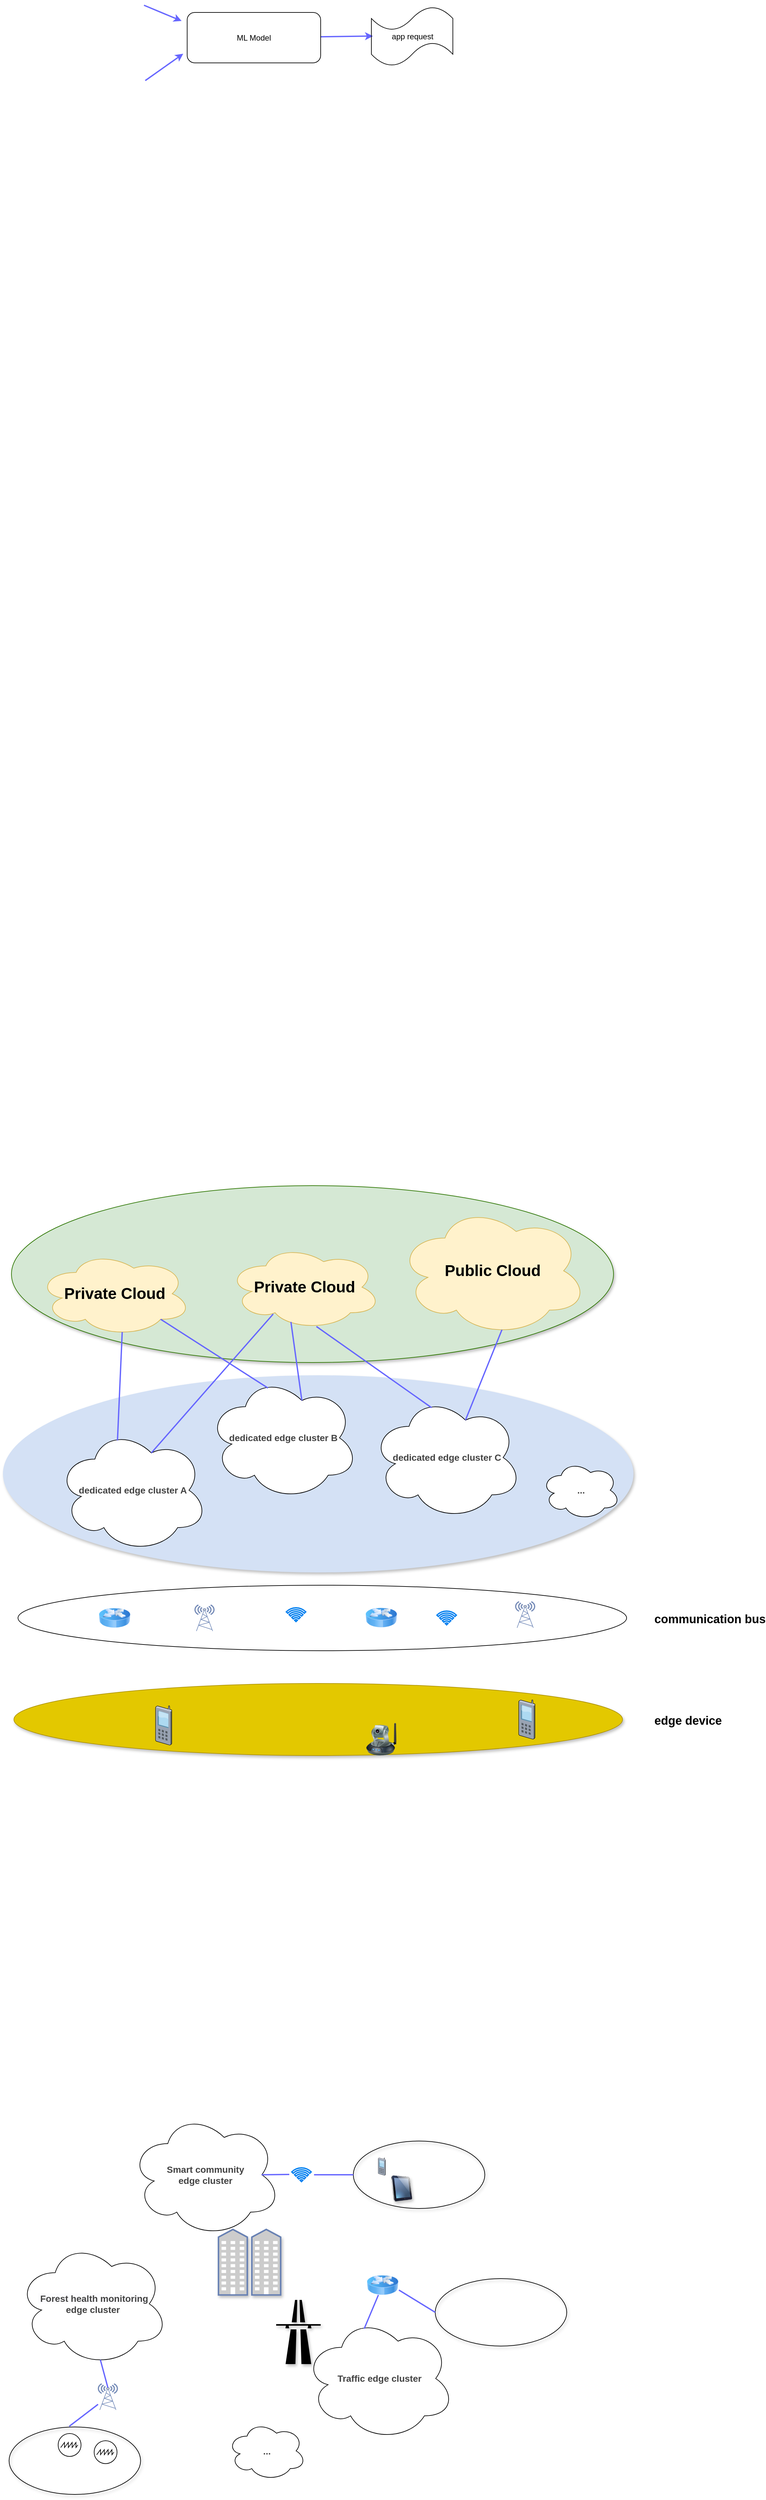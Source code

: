 <mxfile version="12.4.9" type="github">
  <diagram id="ggnpdaRKlYyGPWBdo7Kn" name="Page-1">
    <mxGraphModel dx="1482" dy="986" grid="0" gridSize="10" guides="1" tooltips="1" connect="1" arrows="1" fold="1" page="1" pageScale="1" pageWidth="2339" pageHeight="3300" math="0" shadow="0">
      <root>
        <mxCell id="0"/>
        <mxCell id="1" parent="0"/>
        <mxCell id="Am0BHRrdn-XoFu_V9a6s-13" value="" style="ellipse;whiteSpace=wrap;html=1;fillColor=#D4E1F5;strokeColor=#D4E1F5;fontColor=#ffffff;shadow=1;" vertex="1" parent="1">
          <mxGeometry x="174" y="2234" width="962.5" height="300" as="geometry"/>
        </mxCell>
        <mxCell id="Am0BHRrdn-XoFu_V9a6s-12" value="" style="ellipse;whiteSpace=wrap;html=1;fillColor=#D5E8D4;strokeColor=#2D7600;fontColor=#ffffff;shadow=1;" vertex="1" parent="1">
          <mxGeometry x="186.5" y="1944" width="920" height="270" as="geometry"/>
        </mxCell>
        <mxCell id="Am0BHRrdn-XoFu_V9a6s-2" value="&lt;span style=&quot;white-space: normal ; color: rgb(67 , 67 , 67) ; font-family: &amp;#34;arial&amp;#34; , sans-serif ; font-size: 14px ; text-align: left ; background-color: rgb(255 , 255 , 255)&quot;&gt;&lt;b&gt;dedicated edge cluster C&lt;/b&gt;&lt;/span&gt;" style="ellipse;shape=cloud;whiteSpace=wrap;html=1;" vertex="1" parent="1">
          <mxGeometry x="736.5" y="2264" width="230" height="190" as="geometry"/>
        </mxCell>
        <mxCell id="Am0BHRrdn-XoFu_V9a6s-6" value="&lt;span style=&quot;white-space: normal ; color: rgb(67 , 67 , 67) ; font-family: &amp;#34;arial&amp;#34; , sans-serif ; font-size: 14px ; text-align: left ; background-color: rgb(255 , 255 , 255)&quot;&gt;&lt;b&gt;...&lt;/b&gt;&lt;/span&gt;" style="ellipse;shape=cloud;whiteSpace=wrap;html=1;" vertex="1" parent="1">
          <mxGeometry x="996.5" y="2364" width="120" height="90" as="geometry"/>
        </mxCell>
        <mxCell id="Am0BHRrdn-XoFu_V9a6s-7" value="&lt;span style=&quot;white-space: normal ; color: rgb(67 , 67 , 67) ; font-family: &amp;#34;arial&amp;#34; , sans-serif ; font-size: 14px ; text-align: left ; background-color: rgb(255 , 255 , 255)&quot;&gt;&lt;b&gt;dedicated edge cluster B&lt;/b&gt;&lt;/span&gt;" style="ellipse;shape=cloud;whiteSpace=wrap;html=1;" vertex="1" parent="1">
          <mxGeometry x="486.5" y="2234" width="230" height="190" as="geometry"/>
        </mxCell>
        <mxCell id="Am0BHRrdn-XoFu_V9a6s-8" value="&lt;span style=&quot;white-space: normal ; color: rgb(67 , 67 , 67) ; font-family: &amp;#34;arial&amp;#34; , sans-serif ; font-size: 14px ; text-align: left ; background-color: rgb(255 , 255 , 255)&quot;&gt;&lt;b&gt;dedicated edge cluster A&lt;/b&gt;&lt;/span&gt;" style="ellipse;shape=cloud;whiteSpace=wrap;html=1;" vertex="1" parent="1">
          <mxGeometry x="256.5" y="2314" width="230" height="190" as="geometry"/>
        </mxCell>
        <mxCell id="Am0BHRrdn-XoFu_V9a6s-9" value="&lt;b&gt;&lt;font style=&quot;font-size: 24px&quot;&gt;Private Cloud&lt;/font&gt;&lt;/b&gt;" style="ellipse;shape=cloud;whiteSpace=wrap;html=1;fillColor=#fff2cc;strokeColor=#d6b656;" vertex="1" parent="1">
          <mxGeometry x="226.5" y="2044" width="235" height="130" as="geometry"/>
        </mxCell>
        <mxCell id="Am0BHRrdn-XoFu_V9a6s-10" value="&lt;b&gt;&lt;font style=&quot;font-size: 24px&quot;&gt;Private &lt;/font&gt;&lt;/b&gt;&lt;b&gt;&lt;font style=&quot;font-size: 24px&quot;&gt;Cloud&lt;/font&gt;&lt;/b&gt;" style="ellipse;shape=cloud;whiteSpace=wrap;html=1;fillColor=#fff2cc;strokeColor=#d6b656;" vertex="1" parent="1">
          <mxGeometry x="516.5" y="2034" width="235" height="130" as="geometry"/>
        </mxCell>
        <mxCell id="Am0BHRrdn-XoFu_V9a6s-11" value="&lt;b&gt;&lt;font style=&quot;font-size: 24px&quot;&gt;Public Cloud&lt;/font&gt;&lt;/b&gt;" style="ellipse;shape=cloud;whiteSpace=wrap;html=1;fillColor=#fff2cc;strokeColor=#d6b656;" vertex="1" parent="1">
          <mxGeometry x="776.5" y="1974" width="290" height="200" as="geometry"/>
        </mxCell>
        <mxCell id="Am0BHRrdn-XoFu_V9a6s-14" value="" style="endArrow=none;html=1;exitX=0.4;exitY=0.1;exitDx=0;exitDy=0;exitPerimeter=0;entryX=0.55;entryY=0.95;entryDx=0;entryDy=0;entryPerimeter=0;strokeWidth=2;strokeColor=#6666FF;" edge="1" parent="1" source="Am0BHRrdn-XoFu_V9a6s-8" target="Am0BHRrdn-XoFu_V9a6s-9">
          <mxGeometry width="50" height="50" relative="1" as="geometry">
            <mxPoint x="176.5" y="2674" as="sourcePoint"/>
            <mxPoint x="226.5" y="2624" as="targetPoint"/>
          </mxGeometry>
        </mxCell>
        <mxCell id="Am0BHRrdn-XoFu_V9a6s-15" value="" style="endArrow=none;html=1;exitX=0.4;exitY=0.1;exitDx=0;exitDy=0;exitPerimeter=0;entryX=0.8;entryY=0.8;entryDx=0;entryDy=0;entryPerimeter=0;strokeWidth=2;strokeColor=#6666FF;" edge="1" parent="1" source="Am0BHRrdn-XoFu_V9a6s-7" target="Am0BHRrdn-XoFu_V9a6s-9">
          <mxGeometry width="50" height="50" relative="1" as="geometry">
            <mxPoint x="353.9" y="2354.02" as="sourcePoint"/>
            <mxPoint x="365.75" y="2177.5" as="targetPoint"/>
          </mxGeometry>
        </mxCell>
        <mxCell id="Am0BHRrdn-XoFu_V9a6s-16" value="" style="endArrow=none;html=1;exitX=0.4;exitY=0.1;exitDx=0;exitDy=0;exitPerimeter=0;entryX=0.8;entryY=0.8;entryDx=0;entryDy=0;entryPerimeter=0;strokeWidth=2;strokeColor=#6666FF;" edge="1" parent="1" source="Am0BHRrdn-XoFu_V9a6s-2">
          <mxGeometry width="50" height="50" relative="1" as="geometry">
            <mxPoint x="816.5" y="2264" as="sourcePoint"/>
            <mxPoint x="652.5" y="2159" as="targetPoint"/>
          </mxGeometry>
        </mxCell>
        <mxCell id="Am0BHRrdn-XoFu_V9a6s-17" value="" style="endArrow=none;html=1;exitX=0.625;exitY=0.2;exitDx=0;exitDy=0;exitPerimeter=0;entryX=0.8;entryY=0.8;entryDx=0;entryDy=0;entryPerimeter=0;strokeWidth=2;strokeColor=#6666FF;" edge="1" parent="1" source="Am0BHRrdn-XoFu_V9a6s-8">
          <mxGeometry width="50" height="50" relative="1" as="geometry">
            <mxPoint x="762.5" y="2264" as="sourcePoint"/>
            <mxPoint x="586.5" y="2140" as="targetPoint"/>
          </mxGeometry>
        </mxCell>
        <mxCell id="Am0BHRrdn-XoFu_V9a6s-18" value="" style="endArrow=none;html=1;exitX=0.625;exitY=0.2;exitDx=0;exitDy=0;exitPerimeter=0;strokeWidth=2;strokeColor=#6666FF;entryX=0.413;entryY=0.908;entryDx=0;entryDy=0;entryPerimeter=0;" edge="1" parent="1" source="Am0BHRrdn-XoFu_V9a6s-7" target="Am0BHRrdn-XoFu_V9a6s-10">
          <mxGeometry width="50" height="50" relative="1" as="geometry">
            <mxPoint x="838.5" y="2293" as="sourcePoint"/>
            <mxPoint x="662.5" y="2169" as="targetPoint"/>
          </mxGeometry>
        </mxCell>
        <mxCell id="Am0BHRrdn-XoFu_V9a6s-19" value="" style="endArrow=none;html=1;exitX=0.625;exitY=0.2;exitDx=0;exitDy=0;exitPerimeter=0;entryX=0.55;entryY=0.95;entryDx=0;entryDy=0;entryPerimeter=0;strokeWidth=2;strokeColor=#6666FF;" edge="1" parent="1" source="Am0BHRrdn-XoFu_V9a6s-2" target="Am0BHRrdn-XoFu_V9a6s-11">
          <mxGeometry width="50" height="50" relative="1" as="geometry">
            <mxPoint x="838.5" y="2293" as="sourcePoint"/>
            <mxPoint x="662.5" y="2169" as="targetPoint"/>
          </mxGeometry>
        </mxCell>
        <mxCell id="Am0BHRrdn-XoFu_V9a6s-20" value="" style="ellipse;whiteSpace=wrap;html=1;shadow=0;strokeColor=#000000;fillColor=none;" vertex="1" parent="1">
          <mxGeometry x="196.5" y="2554" width="930" height="100" as="geometry"/>
        </mxCell>
        <mxCell id="Am0BHRrdn-XoFu_V9a6s-26" value="" style="html=1;verticalLabelPosition=bottom;align=center;labelBackgroundColor=#ffffff;verticalAlign=top;strokeWidth=2;strokeColor=#0080F0;shadow=0;dashed=0;shape=mxgraph.ios7.icons.wifi;pointerEvents=1;fillColor=none;" vertex="1" parent="1">
          <mxGeometry x="836.65" y="2593.5" width="29.7" height="21" as="geometry"/>
        </mxCell>
        <mxCell id="Am0BHRrdn-XoFu_V9a6s-27" value="" style="html=1;verticalLabelPosition=bottom;align=center;labelBackgroundColor=#ffffff;verticalAlign=top;strokeWidth=2;strokeColor=#0080F0;shadow=0;dashed=0;shape=mxgraph.ios7.icons.wifi;pointerEvents=1;fillColor=none;" vertex="1" parent="1">
          <mxGeometry x="606.5" y="2588.5" width="29.7" height="21" as="geometry"/>
        </mxCell>
        <mxCell id="Am0BHRrdn-XoFu_V9a6s-28" value="" style="image;html=1;labelBackgroundColor=#ffffff;image=img/lib/clip_art/networking/Router_Icon_128x128.png;shadow=0;strokeColor=#000000;fillColor=none;" vertex="1" parent="1">
          <mxGeometry x="319" y="2589" width="50" height="30" as="geometry"/>
        </mxCell>
        <mxCell id="Am0BHRrdn-XoFu_V9a6s-29" value="" style="image;html=1;labelBackgroundColor=#ffffff;image=img/lib/clip_art/networking/Router_Icon_128x128.png;shadow=0;strokeColor=#000000;fillColor=none;" vertex="1" parent="1">
          <mxGeometry x="726.5" y="2588.5" width="50" height="30" as="geometry"/>
        </mxCell>
        <mxCell id="Am0BHRrdn-XoFu_V9a6s-32" value="" style="fontColor=#0066CC;verticalAlign=top;verticalLabelPosition=bottom;labelPosition=center;align=center;html=1;outlineConnect=0;fillColor=#CCCCCC;strokeColor=#6881B3;gradientColor=none;gradientDirection=north;strokeWidth=2;shape=mxgraph.networks.radio_tower;shadow=0;" vertex="1" parent="1">
          <mxGeometry x="466.5" y="2584" width="30" height="40" as="geometry"/>
        </mxCell>
        <mxCell id="Am0BHRrdn-XoFu_V9a6s-33" value="" style="fontColor=#0066CC;verticalAlign=top;verticalLabelPosition=bottom;labelPosition=center;align=center;html=1;outlineConnect=0;fillColor=#CCCCCC;strokeColor=#6881B3;gradientColor=none;gradientDirection=north;strokeWidth=2;shape=mxgraph.networks.radio_tower;shadow=0;" vertex="1" parent="1">
          <mxGeometry x="956.5" y="2579" width="30" height="40" as="geometry"/>
        </mxCell>
        <mxCell id="Am0BHRrdn-XoFu_V9a6s-34" value="" style="ellipse;whiteSpace=wrap;html=1;shadow=1;strokeColor=#B09500;fillColor=#e3c800;fontColor=#ffffff;" vertex="1" parent="1">
          <mxGeometry x="190.25" y="2704" width="930" height="110" as="geometry"/>
        </mxCell>
        <mxCell id="Am0BHRrdn-XoFu_V9a6s-35" value="" style="shape=image;html=1;verticalAlign=top;verticalLabelPosition=bottom;labelBackgroundColor=#ffffff;imageAspect=0;aspect=fixed;image=https://cdn0.iconfinder.com/data/icons/isometric-city-basic-transport/480/car-front-02-128.png;shadow=0;strokeColor=#000000;fillColor=none;" vertex="1" parent="1">
          <mxGeometry x="326.5" y="2729" width="60" height="60" as="geometry"/>
        </mxCell>
        <mxCell id="Am0BHRrdn-XoFu_V9a6s-36" value="" style="shape=image;html=1;verticalAlign=top;verticalLabelPosition=bottom;labelBackgroundColor=#ffffff;imageAspect=0;aspect=fixed;image=https://cdn0.iconfinder.com/data/icons/isometric-city-basic-transport/480/car-front-02-128.png;shadow=0;strokeColor=#000000;fillColor=none;" vertex="1" parent="1">
          <mxGeometry x="876.5" y="2729" width="60" height="60" as="geometry"/>
        </mxCell>
        <mxCell id="Am0BHRrdn-XoFu_V9a6s-37" value="" style="shape=image;html=1;verticalAlign=top;verticalLabelPosition=bottom;labelBackgroundColor=#ffffff;imageAspect=0;aspect=fixed;image=https://cdn2.iconfinder.com/data/icons/japan-flat-2/340/travel_train_japan_transportation_transport_speed_fast-128.png;shadow=0;strokeColor=#000000;fillColor=none;" vertex="1" parent="1">
          <mxGeometry x="796.5" y="2714" width="50" height="50" as="geometry"/>
        </mxCell>
        <mxCell id="Am0BHRrdn-XoFu_V9a6s-38" value="" style="shape=image;html=1;verticalAlign=top;verticalLabelPosition=bottom;labelBackgroundColor=#ffffff;imageAspect=0;aspect=fixed;image=https://cdn2.iconfinder.com/data/icons/japan-flat-2/340/travel_train_japan_transportation_transport_speed_fast-128.png;shadow=0;strokeColor=#000000;fillColor=none;" vertex="1" parent="1">
          <mxGeometry x="446.5" y="2714" width="50" height="50" as="geometry"/>
        </mxCell>
        <mxCell id="Am0BHRrdn-XoFu_V9a6s-40" value="" style="image;html=1;labelBackgroundColor=#ffffff;image=img/lib/clip_art/networking/Ip_Camera_128x128.png;shadow=0;strokeColor=#000000;fillColor=none;" vertex="1" parent="1">
          <mxGeometry x="726.5" y="2764" width="50" height="50" as="geometry"/>
        </mxCell>
        <mxCell id="Am0BHRrdn-XoFu_V9a6s-41" value="" style="shape=image;html=1;verticalAlign=top;verticalLabelPosition=bottom;labelBackgroundColor=#ffffff;imageAspect=0;aspect=fixed;image=https://cdn3.iconfinder.com/data/icons/wpzoom-developer-icon-set/500/41-128.png;shadow=0;strokeColor=#000000;fillColor=none;" vertex="1" parent="1">
          <mxGeometry x="636.2" y="2714" width="68" height="68" as="geometry"/>
        </mxCell>
        <mxCell id="Am0BHRrdn-XoFu_V9a6s-42" value="" style="shape=image;html=1;verticalAlign=top;verticalLabelPosition=bottom;labelBackgroundColor=#ffffff;imageAspect=0;aspect=fixed;image=https://cdn3.iconfinder.com/data/icons/wpzoom-developer-icon-set/500/41-128.png;shadow=0;strokeColor=#000000;fillColor=none;" vertex="1" parent="1">
          <mxGeometry x="506.5" y="2734" width="68" height="68" as="geometry"/>
        </mxCell>
        <mxCell id="Am0BHRrdn-XoFu_V9a6s-43" value="" style="verticalLabelPosition=bottom;aspect=fixed;html=1;verticalAlign=top;strokeColor=none;align=center;outlineConnect=0;shape=mxgraph.citrix.cell_phone;shadow=0;fillColor=none;" vertex="1" parent="1">
          <mxGeometry x="406.5" y="2738" width="25" height="60" as="geometry"/>
        </mxCell>
        <mxCell id="Am0BHRrdn-XoFu_V9a6s-44" value="" style="verticalLabelPosition=bottom;aspect=fixed;html=1;verticalAlign=top;strokeColor=none;align=center;outlineConnect=0;shape=mxgraph.citrix.cell_phone;shadow=0;fillColor=none;" vertex="1" parent="1">
          <mxGeometry x="961.5" y="2729" width="25" height="60" as="geometry"/>
        </mxCell>
        <mxCell id="Am0BHRrdn-XoFu_V9a6s-45" value="&lt;b&gt;&lt;font style=&quot;font-size: 18px&quot;&gt;communication bus&lt;/font&gt;&lt;/b&gt;" style="text;html=1;" vertex="1" parent="1">
          <mxGeometry x="1166.5" y="2588.5" width="130" height="30" as="geometry"/>
        </mxCell>
        <mxCell id="Am0BHRrdn-XoFu_V9a6s-46" value="&lt;font size=&quot;4&quot;&gt;&lt;b style=&quot;background-color: rgb(255 , 255 , 255)&quot;&gt;edge device&lt;/b&gt;&lt;/font&gt;" style="text;html=1;" vertex="1" parent="1">
          <mxGeometry x="1166.5" y="2744" width="130" height="30" as="geometry"/>
        </mxCell>
        <mxCell id="Am0BHRrdn-XoFu_V9a6s-47" value="&lt;span style=&quot;white-space: normal ; color: rgb(67 , 67 , 67) ; font-family: &amp;#34;arial&amp;#34; , sans-serif ; font-size: 14px ; text-align: left ; background-color: rgb(255 , 255 , 255)&quot;&gt;&lt;b&gt;Traffic edge cluster&lt;/b&gt;&lt;/span&gt;" style="ellipse;shape=cloud;whiteSpace=wrap;html=1;" vertex="1" parent="1">
          <mxGeometry x="633.5" y="3670" width="230" height="190" as="geometry"/>
        </mxCell>
        <mxCell id="Am0BHRrdn-XoFu_V9a6s-48" value="&lt;span style=&quot;white-space: normal ; color: rgb(67 , 67 , 67) ; font-family: &amp;#34;arial&amp;#34; , sans-serif ; font-size: 14px ; text-align: left ; background-color: rgb(255 , 255 , 255)&quot;&gt;&lt;b&gt;...&lt;/b&gt;&lt;/span&gt;" style="ellipse;shape=cloud;whiteSpace=wrap;html=1;" vertex="1" parent="1">
          <mxGeometry x="516.5" y="3830.5" width="120" height="90" as="geometry"/>
        </mxCell>
        <mxCell id="Am0BHRrdn-XoFu_V9a6s-49" value="&lt;span style=&quot;white-space: normal ; color: rgb(67 , 67 , 67) ; font-family: &amp;#34;arial&amp;#34; , sans-serif ; font-size: 14px ; text-align: left ; background-color: rgb(255 , 255 , 255)&quot;&gt;&lt;b&gt;Smart community&lt;br&gt;edge cluster&lt;/b&gt;&lt;/span&gt;" style="ellipse;shape=cloud;whiteSpace=wrap;html=1;" vertex="1" parent="1">
          <mxGeometry x="367.85" y="3359" width="230" height="190" as="geometry"/>
        </mxCell>
        <mxCell id="Am0BHRrdn-XoFu_V9a6s-50" value="&lt;b&gt;&lt;span style=&quot;color: rgb(67 , 67 , 67) ; font-family: &amp;#34;arial&amp;#34; , sans-serif ; font-size: 14px ; background-color: rgb(252 , 252 , 254)&quot;&gt;&amp;nbsp;Forest health monitoring&lt;br&gt;&lt;/span&gt;&lt;span style=&quot;white-space: normal ; color: rgb(67 , 67 , 67) ; font-family: &amp;#34;arial&amp;#34; , sans-serif ; font-size: 14px ; text-align: left ; background-color: rgb(255 , 255 , 255)&quot;&gt;edge cluster&lt;/span&gt;&lt;/b&gt;" style="ellipse;shape=cloud;whiteSpace=wrap;html=1;" vertex="1" parent="1">
          <mxGeometry x="195.85" y="3556" width="230" height="190" as="geometry"/>
        </mxCell>
        <mxCell id="Am0BHRrdn-XoFu_V9a6s-51" value="" style="shape=image;html=1;verticalAlign=top;verticalLabelPosition=bottom;labelBackgroundColor=#ffffff;imageAspect=0;aspect=fixed;image=https://cdn1.iconfinder.com/data/icons/iconnice-vector-icon/30/Vector-icons_49-128.png;shadow=1;strokeColor=#000000;fillColor=none;" vertex="1" parent="1">
          <mxGeometry x="203.85" y="3860" width="31" height="31" as="geometry"/>
        </mxCell>
        <mxCell id="Am0BHRrdn-XoFu_V9a6s-52" value="" style="shape=image;html=1;verticalAlign=top;verticalLabelPosition=bottom;labelBackgroundColor=#ffffff;imageAspect=0;aspect=fixed;image=https://cdn1.iconfinder.com/data/icons/iconnice-vector-icon/30/Vector-icons_49-128.png;shadow=1;strokeColor=#000000;fillColor=none;" vertex="1" parent="1">
          <mxGeometry x="250.35" y="3884" width="31" height="31" as="geometry"/>
        </mxCell>
        <mxCell id="Am0BHRrdn-XoFu_V9a6s-54" value="" style="shape=image;html=1;verticalAlign=top;verticalLabelPosition=bottom;labelBackgroundColor=#ffffff;imageAspect=0;aspect=fixed;image=https://cdn1.iconfinder.com/data/icons/iconnice-vector-icon/30/Vector-icons_49-128.png;shadow=1;strokeColor=#000000;fillColor=none;" vertex="1" parent="1">
          <mxGeometry x="293.85" y="3901" width="31" height="31" as="geometry"/>
        </mxCell>
        <mxCell id="Am0BHRrdn-XoFu_V9a6s-55" value="" style="shape=image;html=1;verticalAlign=top;verticalLabelPosition=bottom;labelBackgroundColor=#ffffff;imageAspect=0;aspect=fixed;image=https://cdn1.iconfinder.com/data/icons/iconnice-vector-icon/30/Vector-icons_49-128.png;shadow=1;strokeColor=#000000;fillColor=none;" vertex="1" parent="1">
          <mxGeometry x="340.85" y="3881" width="31" height="31" as="geometry"/>
        </mxCell>
        <mxCell id="Am0BHRrdn-XoFu_V9a6s-58" value="" style="ellipse;whiteSpace=wrap;html=1;shadow=1;strokeColor=#000000;fillColor=none;" vertex="1" parent="1">
          <mxGeometry x="182.85" y="3839" width="201" height="103" as="geometry"/>
        </mxCell>
        <mxCell id="Am0BHRrdn-XoFu_V9a6s-59" value="" style="perimeter=ellipsePerimeter;verticalLabelPosition=bottom;shadow=0;dashed=0;align=center;html=1;verticalAlign=top;shape=mxgraph.electrical.instruments.oscilloscope;strokeColor=#000000;fillColor=none;" vertex="1" parent="1">
          <mxGeometry x="311.85" y="3860" width="37" height="35" as="geometry"/>
        </mxCell>
        <mxCell id="Am0BHRrdn-XoFu_V9a6s-60" value="" style="perimeter=ellipsePerimeter;verticalLabelPosition=bottom;shadow=0;dashed=0;align=center;html=1;verticalAlign=top;shape=mxgraph.electrical.instruments.oscilloscope;strokeColor=#000000;fillColor=none;" vertex="1" parent="1">
          <mxGeometry x="256.85" y="3849" width="37" height="35" as="geometry"/>
        </mxCell>
        <mxCell id="Am0BHRrdn-XoFu_V9a6s-65" value="" style="fontColor=#0066CC;verticalAlign=top;verticalLabelPosition=bottom;labelPosition=center;align=center;html=1;outlineConnect=0;fillColor=#CCCCCC;strokeColor=#6881B3;gradientColor=none;gradientDirection=north;strokeWidth=2;shape=mxgraph.networks.radio_tower;shadow=0;" vertex="1" parent="1">
          <mxGeometry x="318.85" y="3773" width="30" height="40" as="geometry"/>
        </mxCell>
        <mxCell id="Am0BHRrdn-XoFu_V9a6s-66" value="" style="endArrow=none;html=1;strokeColor=#6666FF;strokeWidth=2;exitX=0.458;exitY=-0.01;exitDx=0;exitDy=0;exitPerimeter=0;" edge="1" parent="1" source="Am0BHRrdn-XoFu_V9a6s-58" target="Am0BHRrdn-XoFu_V9a6s-65">
          <mxGeometry width="50" height="50" relative="1" as="geometry">
            <mxPoint x="182.85" y="4016" as="sourcePoint"/>
            <mxPoint x="232.85" y="3966" as="targetPoint"/>
          </mxGeometry>
        </mxCell>
        <mxCell id="Am0BHRrdn-XoFu_V9a6s-67" value="" style="endArrow=none;html=1;strokeColor=#6666FF;strokeWidth=2;exitX=0.5;exitY=0.15;exitDx=0;exitDy=0;exitPerimeter=0;entryX=0.55;entryY=0.95;entryDx=0;entryDy=0;entryPerimeter=0;" edge="1" parent="1" source="Am0BHRrdn-XoFu_V9a6s-65" target="Am0BHRrdn-XoFu_V9a6s-50">
          <mxGeometry width="50" height="50" relative="1" as="geometry">
            <mxPoint x="284.908" y="3847.97" as="sourcePoint"/>
            <mxPoint x="285.203" y="3808" as="targetPoint"/>
          </mxGeometry>
        </mxCell>
        <mxCell id="Am0BHRrdn-XoFu_V9a6s-68" value="" style="image;html=1;labelBackgroundColor=#ffffff;image=img/lib/clip_art/networking/Router_Icon_128x128.png;shadow=0;strokeColor=#000000;fillColor=none;" vertex="1" parent="1">
          <mxGeometry x="728.55" y="3607.49" width="50" height="30" as="geometry"/>
        </mxCell>
        <mxCell id="Am0BHRrdn-XoFu_V9a6s-69" value="" style="html=1;verticalLabelPosition=bottom;align=center;labelBackgroundColor=#ffffff;verticalAlign=top;strokeWidth=2;strokeColor=#0080F0;shadow=0;dashed=0;shape=mxgraph.ios7.icons.wifi;pointerEvents=1;fillColor=none;" vertex="1" parent="1">
          <mxGeometry x="614.85" y="3443.5" width="29.7" height="21" as="geometry"/>
        </mxCell>
        <mxCell id="Am0BHRrdn-XoFu_V9a6s-70" value="" style="endArrow=none;html=1;strokeColor=#6666FF;strokeWidth=2;exitX=-0.128;exitY=0.476;exitDx=0;exitDy=0;exitPerimeter=0;entryX=0.875;entryY=0.5;entryDx=0;entryDy=0;entryPerimeter=0;" edge="1" parent="1" source="Am0BHRrdn-XoFu_V9a6s-69" target="Am0BHRrdn-XoFu_V9a6s-49">
          <mxGeometry width="50" height="50" relative="1" as="geometry">
            <mxPoint x="219.85" y="3799" as="sourcePoint"/>
            <mxPoint x="208.35" y="3756.5" as="targetPoint"/>
          </mxGeometry>
        </mxCell>
        <mxCell id="Am0BHRrdn-XoFu_V9a6s-71" value="" style="endArrow=none;html=1;strokeColor=#6666FF;strokeWidth=2;entryX=0.4;entryY=0.1;entryDx=0;entryDy=0;entryPerimeter=0;" edge="1" parent="1" source="Am0BHRrdn-XoFu_V9a6s-68" target="Am0BHRrdn-XoFu_V9a6s-47">
          <mxGeometry width="50" height="50" relative="1" as="geometry">
            <mxPoint x="741" y="3639" as="sourcePoint"/>
            <mxPoint x="639.75" y="3579" as="targetPoint"/>
          </mxGeometry>
        </mxCell>
        <mxCell id="Am0BHRrdn-XoFu_V9a6s-72" value="" style="ellipse;whiteSpace=wrap;html=1;shadow=1;strokeColor=#000000;fillColor=none;" vertex="1" parent="1">
          <mxGeometry x="708.85" y="3402.5" width="201" height="103" as="geometry"/>
        </mxCell>
        <mxCell id="Am0BHRrdn-XoFu_V9a6s-74" value="" style="endArrow=none;html=1;strokeColor=#6666FF;strokeWidth=2;entryX=0;entryY=0.5;entryDx=0;entryDy=0;" edge="1" parent="1" target="Am0BHRrdn-XoFu_V9a6s-72">
          <mxGeometry width="50" height="50" relative="1" as="geometry">
            <mxPoint x="648.85" y="3454" as="sourcePoint"/>
            <mxPoint x="580.1" y="3464" as="targetPoint"/>
          </mxGeometry>
        </mxCell>
        <mxCell id="Am0BHRrdn-XoFu_V9a6s-75" value="" style="verticalLabelPosition=bottom;aspect=fixed;html=1;verticalAlign=top;strokeColor=none;align=center;outlineConnect=0;shape=mxgraph.citrix.cell_phone;shadow=0;fillColor=none;" vertex="1" parent="1">
          <mxGeometry x="746.85" y="3428" width="11.25" height="27" as="geometry"/>
        </mxCell>
        <mxCell id="Am0BHRrdn-XoFu_V9a6s-76" value="" style="shape=image;html=1;verticalAlign=top;verticalLabelPosition=bottom;labelBackgroundColor=#ffffff;imageAspect=0;aspect=fixed;image=https://cdn0.iconfinder.com/data/icons/isometric-city-basic-transport/480/car-front-02-128.png;shadow=0;strokeColor=#000000;fillColor=none;" vertex="1" parent="1">
          <mxGeometry x="861.05" y="3618.49" width="60" height="60" as="geometry"/>
        </mxCell>
        <mxCell id="Am0BHRrdn-XoFu_V9a6s-77" value="" style="ellipse;whiteSpace=wrap;html=1;shadow=1;strokeColor=#000000;fillColor=none;" vertex="1" parent="1">
          <mxGeometry x="834.05" y="3612.49" width="201" height="103" as="geometry"/>
        </mxCell>
        <mxCell id="Am0BHRrdn-XoFu_V9a6s-78" value="" style="shape=image;html=1;verticalAlign=top;verticalLabelPosition=bottom;labelBackgroundColor=#ffffff;imageAspect=0;aspect=fixed;image=https://cdn2.iconfinder.com/data/icons/circle-icons-1/64/traffic-128.png;shadow=1;strokeColor=#000000;fillColor=none;" vertex="1" parent="1">
          <mxGeometry x="934.05" y="3628.49" width="29.5" height="29.5" as="geometry"/>
        </mxCell>
        <mxCell id="Am0BHRrdn-XoFu_V9a6s-79" value="" style="shape=image;html=1;verticalAlign=top;verticalLabelPosition=bottom;labelBackgroundColor=#ffffff;imageAspect=0;aspect=fixed;image=https://cdn3.iconfinder.com/data/icons/wpzoom-developer-icon-set/500/41-128.png;shadow=0;strokeColor=#000000;fillColor=none;" vertex="1" parent="1">
          <mxGeometry x="917.05" y="3673.49" width="35" height="35" as="geometry"/>
        </mxCell>
        <mxCell id="Am0BHRrdn-XoFu_V9a6s-80" value="" style="endArrow=none;html=1;strokeColor=#6666FF;strokeWidth=2;exitX=0;exitY=0.5;exitDx=0;exitDy=0;entryX=1;entryY=0.75;entryDx=0;entryDy=0;" edge="1" parent="1" source="Am0BHRrdn-XoFu_V9a6s-77" target="Am0BHRrdn-XoFu_V9a6s-68">
          <mxGeometry width="50" height="50" relative="1" as="geometry">
            <mxPoint x="751.05" y="3617.49" as="sourcePoint"/>
            <mxPoint x="781.05" y="3637.49" as="targetPoint"/>
          </mxGeometry>
        </mxCell>
        <mxCell id="Am0BHRrdn-XoFu_V9a6s-81" value="" style="image;html=1;labelBackgroundColor=#ffffff;image=img/lib/clip_art/computers/iPad_128x128.png;shadow=1;strokeColor=#000000;fillColor=none;" vertex="1" parent="1">
          <mxGeometry x="755.85" y="3455" width="54" height="40" as="geometry"/>
        </mxCell>
        <mxCell id="Am0BHRrdn-XoFu_V9a6s-82" value="" style="shape=image;html=1;verticalAlign=top;verticalLabelPosition=bottom;labelBackgroundColor=#ffffff;imageAspect=0;aspect=fixed;image=https://cdn2.iconfinder.com/data/icons/home-appliances-furnitures/100/fridge-128.png;shadow=1;strokeColor=#000000;fillColor=none;" vertex="1" parent="1">
          <mxGeometry x="781.85" y="3412" width="35" height="35" as="geometry"/>
        </mxCell>
        <mxCell id="Am0BHRrdn-XoFu_V9a6s-83" value="" style="shape=image;html=1;verticalAlign=top;verticalLabelPosition=bottom;labelBackgroundColor=#ffffff;imageAspect=0;aspect=fixed;image=https://cdn2.iconfinder.com/data/icons/architecture-interior/24/architecture-interior-11-128.png;shadow=1;strokeColor=#000000;fillColor=none;" vertex="1" parent="1">
          <mxGeometry x="816.85" y="3450" width="32" height="32" as="geometry"/>
        </mxCell>
        <mxCell id="Am0BHRrdn-XoFu_V9a6s-84" value="" style="shape=image;html=1;verticalAlign=top;verticalLabelPosition=bottom;labelBackgroundColor=#ffffff;imageAspect=0;aspect=fixed;image=https://cdn3.iconfinder.com/data/icons/doing-housework-part-1/64/house-40-128.png;shadow=1;strokeColor=#000000;fillColor=none;" vertex="1" parent="1">
          <mxGeometry x="848.85" y="3428" width="35" height="35" as="geometry"/>
        </mxCell>
        <mxCell id="Am0BHRrdn-XoFu_V9a6s-85" value="" style="shape=image;html=1;verticalAlign=top;verticalLabelPosition=bottom;labelBackgroundColor=#ffffff;imageAspect=0;aspect=fixed;image=https://cdn2.iconfinder.com/data/icons/pittogrammi/142/46-128.png;shadow=1;strokeColor=#000000;fillColor=none;" vertex="1" parent="1">
          <mxGeometry x="400" y="3658" width="128" height="128" as="geometry"/>
        </mxCell>
        <mxCell id="Am0BHRrdn-XoFu_V9a6s-86" value="" style="fontColor=#0066CC;verticalAlign=top;verticalLabelPosition=bottom;labelPosition=center;align=center;html=1;outlineConnect=0;fillColor=#CCCCCC;strokeColor=#6881B3;gradientColor=none;gradientDirection=north;strokeWidth=2;shape=mxgraph.networks.community;shadow=1;" vertex="1" parent="1">
          <mxGeometry x="502.85" y="3537.49" width="95" height="100" as="geometry"/>
        </mxCell>
        <mxCell id="Am0BHRrdn-XoFu_V9a6s-88" value="" style="shape=mxgraph.signs.transportation.highway;html=1;fillColor=#000000;strokeColor=none;verticalLabelPosition=bottom;verticalAlign=top;align=center;shadow=1;" vertex="1" parent="1">
          <mxGeometry x="591" y="3645" width="68" height="98" as="geometry"/>
        </mxCell>
        <mxCell id="Am0BHRrdn-XoFu_V9a6s-92" value="" style="edgeStyle=none;rounded=0;orthogonalLoop=1;jettySize=auto;html=1;strokeColor=#6666FF;strokeWidth=2;" edge="1" parent="1" source="Am0BHRrdn-XoFu_V9a6s-90">
          <mxGeometry relative="1" as="geometry">
            <mxPoint x="739" y="189.073" as="targetPoint"/>
          </mxGeometry>
        </mxCell>
        <mxCell id="Am0BHRrdn-XoFu_V9a6s-90" value="ML Model" style="rounded=1;whiteSpace=wrap;html=1;shadow=0;strokeColor=#000000;fillColor=none;" vertex="1" parent="1">
          <mxGeometry x="455" y="153" width="204" height="77" as="geometry"/>
        </mxCell>
        <mxCell id="Am0BHRrdn-XoFu_V9a6s-93" value="app request" style="shape=tape;whiteSpace=wrap;html=1;shadow=0;strokeColor=#000000;fillColor=none;" vertex="1" parent="1">
          <mxGeometry x="736.5" y="144" width="124.5" height="91" as="geometry"/>
        </mxCell>
        <mxCell id="Am0BHRrdn-XoFu_V9a6s-98" value="" style="endArrow=classic;html=1;strokeColor=#6666FF;strokeWidth=2;" edge="1" parent="1">
          <mxGeometry width="50" height="50" relative="1" as="geometry">
            <mxPoint x="391" y="257" as="sourcePoint"/>
            <mxPoint x="449" y="216" as="targetPoint"/>
          </mxGeometry>
        </mxCell>
        <mxCell id="Am0BHRrdn-XoFu_V9a6s-99" value="" style="endArrow=classic;html=1;strokeColor=#6666FF;strokeWidth=2;" edge="1" parent="1">
          <mxGeometry width="50" height="50" relative="1" as="geometry">
            <mxPoint x="389" y="142" as="sourcePoint"/>
            <mxPoint x="446.5" y="166" as="targetPoint"/>
          </mxGeometry>
        </mxCell>
      </root>
    </mxGraphModel>
  </diagram>
</mxfile>
